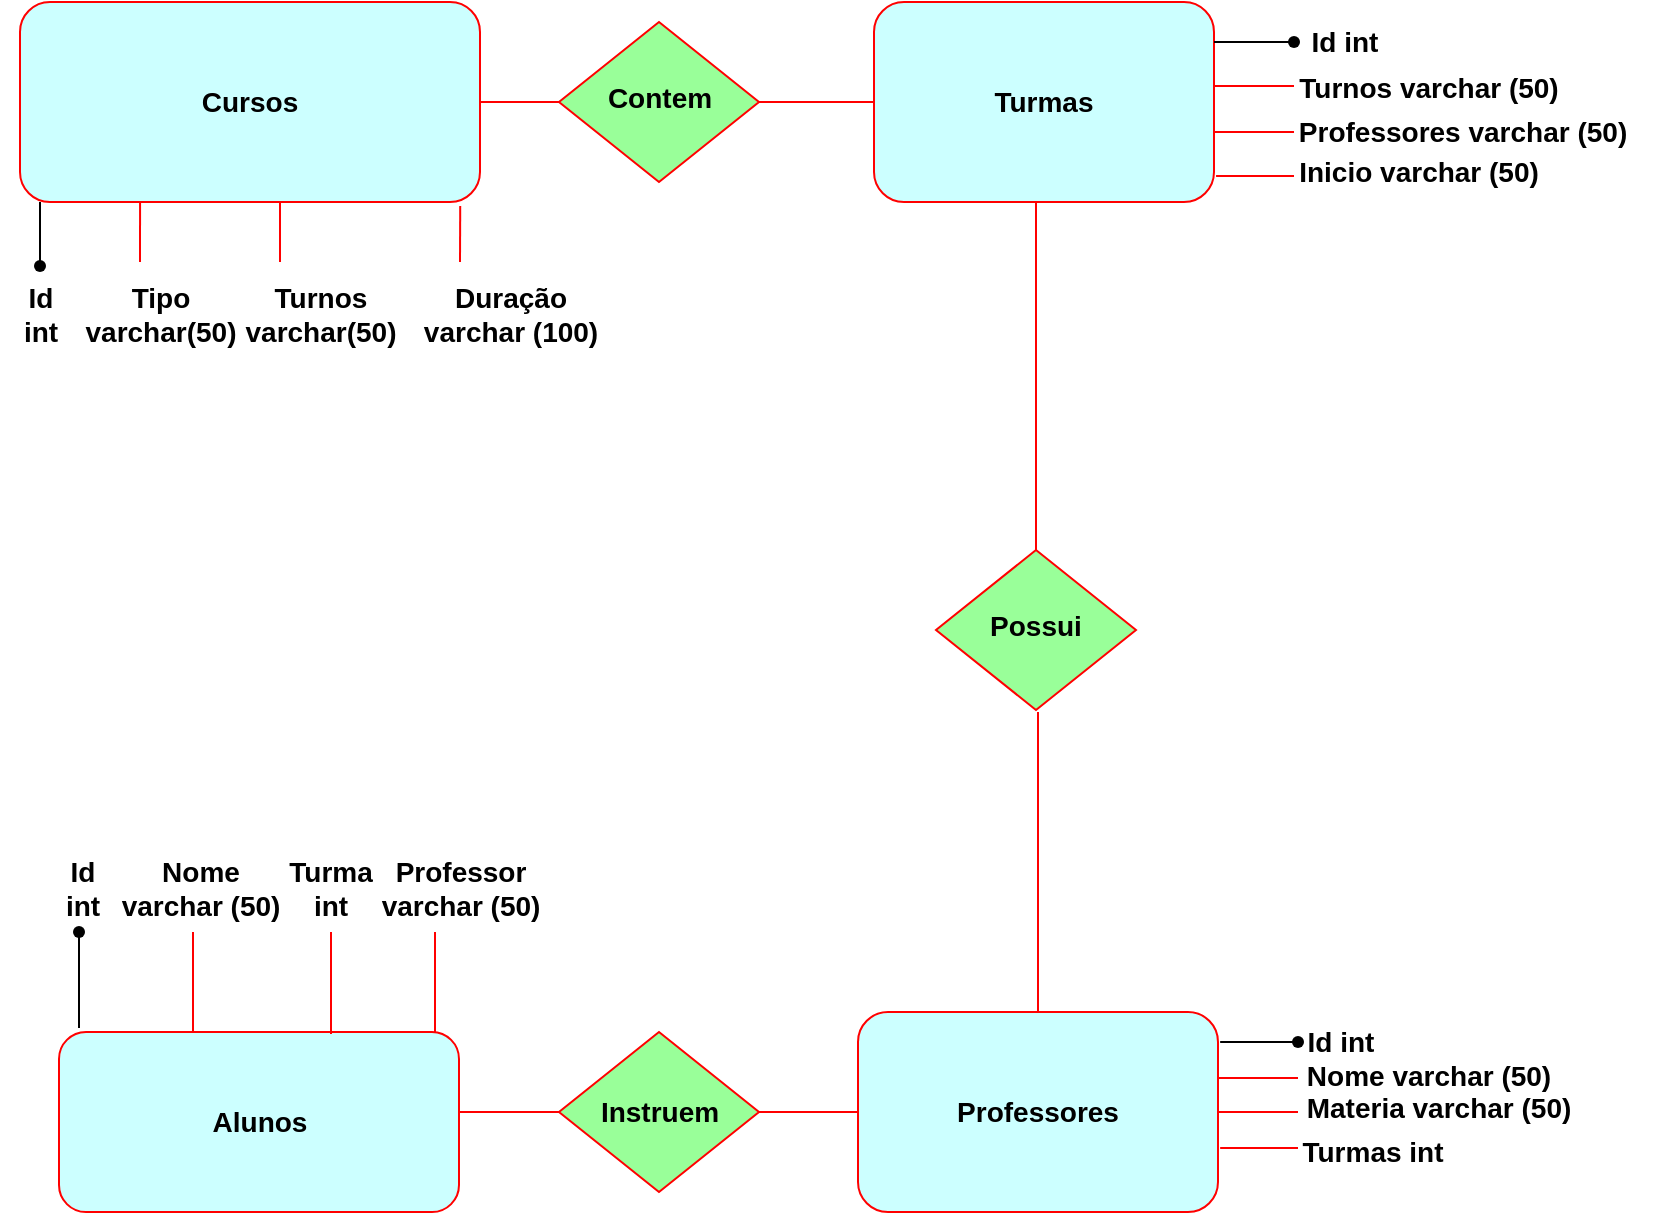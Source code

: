 <mxfile version="20.8.5" type="github">
  <diagram id="C5RBs43oDa-KdzZeNtuy" name="Page-1">
    <mxGraphModel dx="1195" dy="663" grid="1" gridSize="10" guides="1" tooltips="1" connect="1" arrows="1" fold="1" page="1" pageScale="1" pageWidth="827" pageHeight="1169" math="0" shadow="0">
      <root>
        <mxCell id="WIyWlLk6GJQsqaUBKTNV-0" />
        <mxCell id="WIyWlLk6GJQsqaUBKTNV-1" parent="WIyWlLk6GJQsqaUBKTNV-0" />
        <mxCell id="WIyWlLk6GJQsqaUBKTNV-3" value="Cursos" style="rounded=1;whiteSpace=wrap;html=1;fontSize=14;glass=0;strokeWidth=1;shadow=0;fillColor=#CCFFFF;strokeColor=#FF0000;fontStyle=1" parent="WIyWlLk6GJQsqaUBKTNV-1" vertex="1">
          <mxGeometry x="10" y="30" width="230" height="100" as="geometry" />
        </mxCell>
        <mxCell id="WIyWlLk6GJQsqaUBKTNV-6" value="Contem" style="rhombus;whiteSpace=wrap;html=1;shadow=0;fontFamily=Helvetica;fontSize=14;align=center;strokeWidth=1;spacing=6;spacingTop=-4;fillColor=#99FF99;fontStyle=1;strokeColor=#FF0000;" parent="WIyWlLk6GJQsqaUBKTNV-1" vertex="1">
          <mxGeometry x="279.5" y="40" width="100" height="80" as="geometry" />
        </mxCell>
        <mxCell id="WIyWlLk6GJQsqaUBKTNV-10" value="Possui" style="rhombus;whiteSpace=wrap;html=1;shadow=0;fontFamily=Helvetica;fontSize=14;align=center;strokeWidth=1;spacing=6;spacingTop=-4;fillColor=#99FF99;fontStyle=1;strokeColor=#FF0000;" parent="WIyWlLk6GJQsqaUBKTNV-1" vertex="1">
          <mxGeometry x="468" y="304" width="100" height="80" as="geometry" />
        </mxCell>
        <mxCell id="WIyWlLk6GJQsqaUBKTNV-11" value="Turmas" style="rounded=1;whiteSpace=wrap;html=1;fontSize=14;glass=0;strokeWidth=1;shadow=0;fillColor=#CCFFFF;strokeColor=#FF0000;fontStyle=1" parent="WIyWlLk6GJQsqaUBKTNV-1" vertex="1">
          <mxGeometry x="437" y="30" width="170" height="100" as="geometry" />
        </mxCell>
        <mxCell id="WIyWlLk6GJQsqaUBKTNV-12" value="Alunos" style="rounded=1;whiteSpace=wrap;html=1;fontSize=14;glass=0;strokeWidth=1;shadow=0;fillColor=#CCFFFF;fontStyle=1;strokeColor=#FF0000;" parent="WIyWlLk6GJQsqaUBKTNV-1" vertex="1">
          <mxGeometry x="29.5" y="545" width="200" height="90" as="geometry" />
        </mxCell>
        <mxCell id="vlamnQVgy7809nx5O6ke-2" value="" style="endArrow=none;html=1;rounded=0;entryX=0;entryY=0.5;entryDx=0;entryDy=0;exitX=1;exitY=0.5;exitDx=0;exitDy=0;strokeColor=#FF0000;" parent="WIyWlLk6GJQsqaUBKTNV-1" source="WIyWlLk6GJQsqaUBKTNV-3" target="WIyWlLk6GJQsqaUBKTNV-6" edge="1">
          <mxGeometry width="50" height="50" relative="1" as="geometry">
            <mxPoint x="390" y="440" as="sourcePoint" />
            <mxPoint x="440" y="390" as="targetPoint" />
          </mxGeometry>
        </mxCell>
        <mxCell id="vlamnQVgy7809nx5O6ke-4" value="" style="endArrow=none;html=1;rounded=0;entryX=0;entryY=0.5;entryDx=0;entryDy=0;exitX=1;exitY=0.5;exitDx=0;exitDy=0;strokeColor=#FF0000;" parent="WIyWlLk6GJQsqaUBKTNV-1" source="WIyWlLk6GJQsqaUBKTNV-6" target="WIyWlLk6GJQsqaUBKTNV-11" edge="1">
          <mxGeometry width="50" height="50" relative="1" as="geometry">
            <mxPoint x="390" y="440" as="sourcePoint" />
            <mxPoint x="440" y="390" as="targetPoint" />
          </mxGeometry>
        </mxCell>
        <mxCell id="vlamnQVgy7809nx5O6ke-5" value="" style="endArrow=none;html=1;rounded=0;exitX=0.5;exitY=0;exitDx=0;exitDy=0;fontColor=#FF3333;strokeColor=#FF0000;" parent="WIyWlLk6GJQsqaUBKTNV-1" source="WIyWlLk6GJQsqaUBKTNV-10" edge="1">
          <mxGeometry width="50" height="50" relative="1" as="geometry">
            <mxPoint x="523" y="300" as="sourcePoint" />
            <mxPoint x="518" y="130" as="targetPoint" />
          </mxGeometry>
        </mxCell>
        <mxCell id="vlamnQVgy7809nx5O6ke-10" value="" style="shape=waypoint;sketch=0;fillStyle=solid;size=6;pointerEvents=1;points=[];fillColor=none;resizable=0;rotatable=0;perimeter=centerPerimeter;snapToPoint=1;" parent="WIyWlLk6GJQsqaUBKTNV-1" vertex="1">
          <mxGeometry x="10" y="152" width="20" height="20" as="geometry" />
        </mxCell>
        <mxCell id="vlamnQVgy7809nx5O6ke-11" value="Id&lt;br style=&quot;font-size: 14px;&quot;&gt;int" style="text;html=1;align=center;verticalAlign=middle;resizable=0;points=[];autosize=1;strokeColor=none;fillColor=none;fontSize=14;fontStyle=1" parent="WIyWlLk6GJQsqaUBKTNV-1" vertex="1">
          <mxGeometry y="161" width="40" height="50" as="geometry" />
        </mxCell>
        <mxCell id="vlamnQVgy7809nx5O6ke-12" value="Professores" style="rounded=1;whiteSpace=wrap;html=1;fillColor=#CCFFFF;strokeColor=#FF0000;fontSize=14;fontStyle=1" parent="WIyWlLk6GJQsqaUBKTNV-1" vertex="1">
          <mxGeometry x="429" y="535" width="180" height="100" as="geometry" />
        </mxCell>
        <mxCell id="vlamnQVgy7809nx5O6ke-13" value="" style="endArrow=none;html=1;rounded=0;entryX=0.5;entryY=1;entryDx=0;entryDy=0;exitX=0.5;exitY=0;exitDx=0;exitDy=0;strokeColor=#FF0000;" parent="WIyWlLk6GJQsqaUBKTNV-1" source="vlamnQVgy7809nx5O6ke-12" edge="1">
          <mxGeometry width="50" height="50" relative="1" as="geometry">
            <mxPoint x="524" y="545" as="sourcePoint" />
            <mxPoint x="519" y="385" as="targetPoint" />
          </mxGeometry>
        </mxCell>
        <mxCell id="vlamnQVgy7809nx5O6ke-14" value="Instruem" style="rhombus;whiteSpace=wrap;html=1;fillColor=#99FF99;fontStyle=1;fontSize=14;strokeColor=#FF0000;" parent="WIyWlLk6GJQsqaUBKTNV-1" vertex="1">
          <mxGeometry x="279.5" y="545" width="100" height="80" as="geometry" />
        </mxCell>
        <mxCell id="vlamnQVgy7809nx5O6ke-15" value="" style="endArrow=none;html=1;rounded=0;strokeColor=#FF0000;entryX=0;entryY=0.5;entryDx=0;entryDy=0;exitX=1;exitY=0.5;exitDx=0;exitDy=0;" parent="WIyWlLk6GJQsqaUBKTNV-1" source="vlamnQVgy7809nx5O6ke-14" target="vlamnQVgy7809nx5O6ke-12" edge="1">
          <mxGeometry width="50" height="50" relative="1" as="geometry">
            <mxPoint x="370" y="586" as="sourcePoint" />
            <mxPoint x="430.02" y="586" as="targetPoint" />
          </mxGeometry>
        </mxCell>
        <mxCell id="vlamnQVgy7809nx5O6ke-16" value="" style="endArrow=none;html=1;rounded=0;entryX=0;entryY=0.5;entryDx=0;entryDy=0;strokeColor=#FF0000;" parent="WIyWlLk6GJQsqaUBKTNV-1" target="vlamnQVgy7809nx5O6ke-14" edge="1">
          <mxGeometry width="50" height="50" relative="1" as="geometry">
            <mxPoint x="229.5" y="585" as="sourcePoint" />
            <mxPoint x="299.5" y="585" as="targetPoint" />
          </mxGeometry>
        </mxCell>
        <mxCell id="vlamnQVgy7809nx5O6ke-19" value="" style="endArrow=none;html=1;rounded=0;startArrow=none;entryX=0.7;entryY=0.65;entryDx=0;entryDy=0;entryPerimeter=0;" parent="WIyWlLk6GJQsqaUBKTNV-1" source="vlamnQVgy7809nx5O6ke-17" target="vlamnQVgy7809nx5O6ke-17" edge="1">
          <mxGeometry width="50" height="50" relative="1" as="geometry">
            <mxPoint x="58.5" y="545" as="sourcePoint" />
            <mxPoint x="58.5" y="495" as="targetPoint" />
          </mxGeometry>
        </mxCell>
        <mxCell id="vlamnQVgy7809nx5O6ke-20" value="Id&lt;br&gt;int" style="text;html=1;align=center;verticalAlign=middle;resizable=0;points=[];autosize=1;strokeColor=none;fillColor=none;fontSize=14;fontStyle=1" parent="WIyWlLk6GJQsqaUBKTNV-1" vertex="1">
          <mxGeometry x="20.5" y="448" width="40" height="50" as="geometry" />
        </mxCell>
        <mxCell id="vlamnQVgy7809nx5O6ke-21" value="" style="endArrow=none;html=1;rounded=0;strokeColor=#FF0000;" parent="WIyWlLk6GJQsqaUBKTNV-1" edge="1">
          <mxGeometry width="50" height="50" relative="1" as="geometry">
            <mxPoint x="96.5" y="545" as="sourcePoint" />
            <mxPoint x="96.5" y="495" as="targetPoint" />
          </mxGeometry>
        </mxCell>
        <mxCell id="vlamnQVgy7809nx5O6ke-22" value="Nome&lt;br&gt;varchar (50)" style="text;html=1;align=center;verticalAlign=middle;resizable=0;points=[];autosize=1;strokeColor=none;fillColor=none;fontSize=14;fontStyle=1" parent="WIyWlLk6GJQsqaUBKTNV-1" vertex="1">
          <mxGeometry x="49.5" y="448" width="100" height="50" as="geometry" />
        </mxCell>
        <mxCell id="vlamnQVgy7809nx5O6ke-27" value="" style="endArrow=none;html=1;rounded=0;exitX=0.68;exitY=0.011;exitDx=0;exitDy=0;exitPerimeter=0;strokeColor=#FF0000;" parent="WIyWlLk6GJQsqaUBKTNV-1" source="WIyWlLk6GJQsqaUBKTNV-12" edge="1">
          <mxGeometry width="50" height="50" relative="1" as="geometry">
            <mxPoint x="349.5" y="455" as="sourcePoint" />
            <mxPoint x="165.5" y="495" as="targetPoint" />
          </mxGeometry>
        </mxCell>
        <mxCell id="vlamnQVgy7809nx5O6ke-28" value="Turma&lt;br&gt;int" style="text;html=1;align=center;verticalAlign=middle;resizable=0;points=[];autosize=1;strokeColor=none;fillColor=none;fontSize=14;fontStyle=1" parent="WIyWlLk6GJQsqaUBKTNV-1" vertex="1">
          <mxGeometry x="129.5" y="448" width="70" height="50" as="geometry" />
        </mxCell>
        <mxCell id="vlamnQVgy7809nx5O6ke-29" value="" style="endArrow=none;html=1;rounded=0;strokeColor=#000000;exitX=0.05;exitY=-0.022;exitDx=0;exitDy=0;exitPerimeter=0;entryX=0.75;entryY=1.05;entryDx=0;entryDy=0;entryPerimeter=0;" parent="WIyWlLk6GJQsqaUBKTNV-1" source="WIyWlLk6GJQsqaUBKTNV-12" target="vlamnQVgy7809nx5O6ke-17" edge="1">
          <mxGeometry width="50" height="50" relative="1" as="geometry">
            <mxPoint x="59.5" y="545" as="sourcePoint" />
            <mxPoint x="58.5" y="495" as="targetPoint" />
          </mxGeometry>
        </mxCell>
        <mxCell id="vlamnQVgy7809nx5O6ke-17" value="" style="shape=waypoint;sketch=0;fillStyle=solid;size=6;pointerEvents=1;points=[];fillColor=none;resizable=0;rotatable=0;perimeter=centerPerimeter;snapToPoint=1;fontSize=12;" parent="WIyWlLk6GJQsqaUBKTNV-1" vertex="1">
          <mxGeometry x="29.5" y="485" width="20" height="20" as="geometry" />
        </mxCell>
        <mxCell id="vlamnQVgy7809nx5O6ke-31" value="Professor&lt;br&gt;varchar (50)" style="text;html=1;align=center;verticalAlign=middle;resizable=0;points=[];autosize=1;strokeColor=none;fillColor=none;fontSize=14;fontStyle=1" parent="WIyWlLk6GJQsqaUBKTNV-1" vertex="1">
          <mxGeometry x="179.5" y="448" width="100" height="50" as="geometry" />
        </mxCell>
        <mxCell id="vlamnQVgy7809nx5O6ke-34" value="" style="endArrow=none;html=1;rounded=0;strokeColor=#FF0000;exitX=0.94;exitY=0;exitDx=0;exitDy=0;exitPerimeter=0;" parent="WIyWlLk6GJQsqaUBKTNV-1" source="WIyWlLk6GJQsqaUBKTNV-12" edge="1">
          <mxGeometry width="50" height="50" relative="1" as="geometry">
            <mxPoint x="189.5" y="545" as="sourcePoint" />
            <mxPoint x="217.5" y="495" as="targetPoint" />
          </mxGeometry>
        </mxCell>
        <mxCell id="vlamnQVgy7809nx5O6ke-37" value="" style="endArrow=none;html=1;rounded=0;strokeColor=#FF0000;entryX=0.261;entryY=1;entryDx=0;entryDy=0;entryPerimeter=0;" parent="WIyWlLk6GJQsqaUBKTNV-1" target="WIyWlLk6GJQsqaUBKTNV-3" edge="1">
          <mxGeometry width="50" height="50" relative="1" as="geometry">
            <mxPoint x="70" y="160" as="sourcePoint" />
            <mxPoint x="80" y="130" as="targetPoint" />
          </mxGeometry>
        </mxCell>
        <mxCell id="vlamnQVgy7809nx5O6ke-38" value="Tipo&lt;br style=&quot;font-size: 14px;&quot;&gt;varchar(50)" style="text;html=1;align=center;verticalAlign=middle;resizable=0;points=[];autosize=1;strokeColor=none;fillColor=none;fontSize=14;fontStyle=1" parent="WIyWlLk6GJQsqaUBKTNV-1" vertex="1">
          <mxGeometry x="30" y="161" width="100" height="50" as="geometry" />
        </mxCell>
        <mxCell id="vlamnQVgy7809nx5O6ke-39" value="" style="endArrow=none;html=1;rounded=0;strokeColor=#FF0000;exitX=0.3;exitY=-0.02;exitDx=0;exitDy=0;exitPerimeter=0;" parent="WIyWlLk6GJQsqaUBKTNV-1" source="vlamnQVgy7809nx5O6ke-41" edge="1">
          <mxGeometry width="50" height="50" relative="1" as="geometry">
            <mxPoint x="140" y="170" as="sourcePoint" />
            <mxPoint x="140" y="130" as="targetPoint" />
          </mxGeometry>
        </mxCell>
        <mxCell id="vlamnQVgy7809nx5O6ke-41" value="Turnos&lt;br style=&quot;font-size: 14px;&quot;&gt;varchar(50)" style="text;html=1;align=center;verticalAlign=middle;resizable=0;points=[];autosize=1;strokeColor=none;fillColor=none;fontSize=14;fontStyle=1" parent="WIyWlLk6GJQsqaUBKTNV-1" vertex="1">
          <mxGeometry x="110" y="161" width="100" height="50" as="geometry" />
        </mxCell>
        <mxCell id="vlamnQVgy7809nx5O6ke-42" value="" style="endArrow=none;html=1;rounded=0;exitX=0.4;exitY=0.65;exitDx=0;exitDy=0;exitPerimeter=0;" parent="WIyWlLk6GJQsqaUBKTNV-1" source="vlamnQVgy7809nx5O6ke-43" edge="1">
          <mxGeometry width="50" height="50" relative="1" as="geometry">
            <mxPoint x="627" y="55" as="sourcePoint" />
            <mxPoint x="607" y="50" as="targetPoint" />
          </mxGeometry>
        </mxCell>
        <mxCell id="vlamnQVgy7809nx5O6ke-43" value="" style="shape=waypoint;sketch=0;fillStyle=solid;size=6;pointerEvents=1;points=[];fillColor=none;resizable=0;rotatable=0;perimeter=centerPerimeter;snapToPoint=1;" parent="WIyWlLk6GJQsqaUBKTNV-1" vertex="1">
          <mxGeometry x="637" y="40" width="20" height="20" as="geometry" />
        </mxCell>
        <mxCell id="vlamnQVgy7809nx5O6ke-45" value="Id int" style="text;html=1;align=center;verticalAlign=middle;resizable=0;points=[];autosize=1;strokeColor=none;fillColor=none;fontStyle=1;fontSize=14;" parent="WIyWlLk6GJQsqaUBKTNV-1" vertex="1">
          <mxGeometry x="642" y="35" width="60" height="30" as="geometry" />
        </mxCell>
        <mxCell id="vlamnQVgy7809nx5O6ke-47" value="" style="endArrow=none;html=1;rounded=0;strokeColor=#FF0000;" parent="WIyWlLk6GJQsqaUBKTNV-1" edge="1">
          <mxGeometry width="50" height="50" relative="1" as="geometry">
            <mxPoint x="647" y="72" as="sourcePoint" />
            <mxPoint x="607" y="72" as="targetPoint" />
          </mxGeometry>
        </mxCell>
        <mxCell id="vlamnQVgy7809nx5O6ke-48" value="Turnos varchar (50)" style="text;html=1;align=center;verticalAlign=middle;resizable=0;points=[];autosize=1;strokeColor=none;fillColor=none;fontSize=14;fontStyle=1" parent="WIyWlLk6GJQsqaUBKTNV-1" vertex="1">
          <mxGeometry x="639" y="58" width="150" height="30" as="geometry" />
        </mxCell>
        <mxCell id="vlamnQVgy7809nx5O6ke-50" value="" style="endArrow=none;html=1;rounded=0;" parent="WIyWlLk6GJQsqaUBKTNV-1" edge="1">
          <mxGeometry width="50" height="50" relative="1" as="geometry">
            <mxPoint x="379" y="405" as="sourcePoint" />
            <mxPoint x="379" y="405" as="targetPoint" />
          </mxGeometry>
        </mxCell>
        <mxCell id="vlamnQVgy7809nx5O6ke-51" value="Professores varchar (50)" style="text;html=1;align=center;verticalAlign=middle;resizable=0;points=[];autosize=1;strokeColor=none;fillColor=none;fontSize=14;fontStyle=1" parent="WIyWlLk6GJQsqaUBKTNV-1" vertex="1">
          <mxGeometry x="636" y="80" width="190" height="30" as="geometry" />
        </mxCell>
        <mxCell id="vlamnQVgy7809nx5O6ke-52" value="" style="endArrow=none;html=1;rounded=0;entryX=1;entryY=0.65;entryDx=0;entryDy=0;entryPerimeter=0;strokeColor=#FF0000;" parent="WIyWlLk6GJQsqaUBKTNV-1" target="WIyWlLk6GJQsqaUBKTNV-11" edge="1">
          <mxGeometry width="50" height="50" relative="1" as="geometry">
            <mxPoint x="647" y="95" as="sourcePoint" />
            <mxPoint x="337" y="400" as="targetPoint" />
          </mxGeometry>
        </mxCell>
        <mxCell id="i4pMAdJez7j58IUOyrJ1-1" value="Duração&lt;br style=&quot;font-size: 14px;&quot;&gt;varchar (100)" style="text;html=1;align=center;verticalAlign=middle;resizable=0;points=[];autosize=1;strokeColor=none;fillColor=none;fontSize=14;fontStyle=1" parent="WIyWlLk6GJQsqaUBKTNV-1" vertex="1">
          <mxGeometry x="200" y="161" width="110" height="50" as="geometry" />
        </mxCell>
        <mxCell id="i4pMAdJez7j58IUOyrJ1-2" value="" style="endArrow=none;html=1;rounded=0;entryX=0.957;entryY=1.02;entryDx=0;entryDy=0;entryPerimeter=0;strokeColor=#FF0000;" parent="WIyWlLk6GJQsqaUBKTNV-1" target="WIyWlLk6GJQsqaUBKTNV-3" edge="1">
          <mxGeometry width="50" height="50" relative="1" as="geometry">
            <mxPoint x="230" y="160" as="sourcePoint" />
            <mxPoint x="184" y="130" as="targetPoint" />
          </mxGeometry>
        </mxCell>
        <mxCell id="i4pMAdJez7j58IUOyrJ1-3" value="" style="endArrow=none;html=1;rounded=0;entryX=1.006;entryY=0.87;entryDx=0;entryDy=0;entryPerimeter=0;strokeColor=#FF0000;" parent="WIyWlLk6GJQsqaUBKTNV-1" target="WIyWlLk6GJQsqaUBKTNV-11" edge="1">
          <mxGeometry width="50" height="50" relative="1" as="geometry">
            <mxPoint x="647" y="117" as="sourcePoint" />
            <mxPoint x="337" y="180" as="targetPoint" />
          </mxGeometry>
        </mxCell>
        <mxCell id="i4pMAdJez7j58IUOyrJ1-4" value="Inicio varchar (50)" style="text;html=1;align=center;verticalAlign=middle;resizable=0;points=[];autosize=1;strokeColor=none;fillColor=none;fontSize=14;fontStyle=1" parent="WIyWlLk6GJQsqaUBKTNV-1" vertex="1">
          <mxGeometry x="639" y="100" width="140" height="30" as="geometry" />
        </mxCell>
        <mxCell id="i4pMAdJez7j58IUOyrJ1-5" value="" style="endArrow=none;html=1;rounded=0;exitX=1.006;exitY=0.15;exitDx=0;exitDy=0;exitPerimeter=0;" parent="WIyWlLk6GJQsqaUBKTNV-1" source="vlamnQVgy7809nx5O6ke-12" edge="1">
          <mxGeometry width="50" height="50" relative="1" as="geometry">
            <mxPoint x="289" y="530" as="sourcePoint" />
            <mxPoint x="649" y="550" as="targetPoint" />
          </mxGeometry>
        </mxCell>
        <mxCell id="i4pMAdJez7j58IUOyrJ1-6" value="Nome varchar (50)" style="text;html=1;align=center;verticalAlign=middle;resizable=0;points=[];autosize=1;strokeColor=none;fillColor=none;fontSize=14;fontStyle=1" parent="WIyWlLk6GJQsqaUBKTNV-1" vertex="1">
          <mxGeometry x="639" y="552" width="150" height="30" as="geometry" />
        </mxCell>
        <mxCell id="i4pMAdJez7j58IUOyrJ1-7" value="" style="shape=waypoint;sketch=0;size=6;pointerEvents=1;points=[];fillColor=none;resizable=0;rotatable=0;perimeter=centerPerimeter;snapToPoint=1;" parent="WIyWlLk6GJQsqaUBKTNV-1" vertex="1">
          <mxGeometry x="639" y="540" width="20" height="20" as="geometry" />
        </mxCell>
        <mxCell id="i4pMAdJez7j58IUOyrJ1-8" value="Id int" style="text;html=1;align=center;verticalAlign=middle;resizable=0;points=[];autosize=1;strokeColor=none;fillColor=none;fontSize=14;fontStyle=1" parent="WIyWlLk6GJQsqaUBKTNV-1" vertex="1">
          <mxGeometry x="640" y="535" width="60" height="30" as="geometry" />
        </mxCell>
        <mxCell id="i4pMAdJez7j58IUOyrJ1-9" value="" style="endArrow=none;html=1;rounded=0;strokeColor=#FF0000;" parent="WIyWlLk6GJQsqaUBKTNV-1" edge="1">
          <mxGeometry width="50" height="50" relative="1" as="geometry">
            <mxPoint x="649" y="568" as="sourcePoint" />
            <mxPoint x="609" y="568" as="targetPoint" />
          </mxGeometry>
        </mxCell>
        <mxCell id="i4pMAdJez7j58IUOyrJ1-11" value="Materia varchar (50)" style="text;html=1;align=center;verticalAlign=middle;resizable=0;points=[];autosize=1;strokeColor=none;fillColor=none;fontSize=14;fontStyle=1" parent="WIyWlLk6GJQsqaUBKTNV-1" vertex="1">
          <mxGeometry x="639" y="568" width="160" height="30" as="geometry" />
        </mxCell>
        <mxCell id="i4pMAdJez7j58IUOyrJ1-12" value="" style="endArrow=none;html=1;rounded=0;exitX=1;exitY=0.5;exitDx=0;exitDy=0;strokeColor=#FF0000;" parent="WIyWlLk6GJQsqaUBKTNV-1" source="vlamnQVgy7809nx5O6ke-12" edge="1">
          <mxGeometry width="50" height="50" relative="1" as="geometry">
            <mxPoint x="289" y="530" as="sourcePoint" />
            <mxPoint x="649" y="585" as="targetPoint" />
          </mxGeometry>
        </mxCell>
        <mxCell id="i4pMAdJez7j58IUOyrJ1-13" value="Turmas int" style="text;html=1;align=center;verticalAlign=middle;resizable=0;points=[];autosize=1;strokeColor=none;fillColor=none;fontSize=14;fontStyle=1" parent="WIyWlLk6GJQsqaUBKTNV-1" vertex="1">
          <mxGeometry x="641" y="590" width="90" height="30" as="geometry" />
        </mxCell>
        <mxCell id="i4pMAdJez7j58IUOyrJ1-14" value="" style="endArrow=none;html=1;rounded=0;exitX=1.006;exitY=0.68;exitDx=0;exitDy=0;exitPerimeter=0;strokeColor=#FF0000;" parent="WIyWlLk6GJQsqaUBKTNV-1" source="vlamnQVgy7809nx5O6ke-12" edge="1">
          <mxGeometry width="50" height="50" relative="1" as="geometry">
            <mxPoint x="289" y="530" as="sourcePoint" />
            <mxPoint x="649" y="603" as="targetPoint" />
          </mxGeometry>
        </mxCell>
        <mxCell id="qoJFTp5cXS5Yo0FWBBs8-9" value="" style="endArrow=none;html=1;rounded=1;strokeColor=#000000;fontSize=12;fontColor=#000000;" parent="WIyWlLk6GJQsqaUBKTNV-1" source="vlamnQVgy7809nx5O6ke-11" edge="1">
          <mxGeometry width="50" height="50" relative="1" as="geometry">
            <mxPoint x="390" y="430" as="sourcePoint" />
            <mxPoint x="20" y="130" as="targetPoint" />
          </mxGeometry>
        </mxCell>
      </root>
    </mxGraphModel>
  </diagram>
</mxfile>
